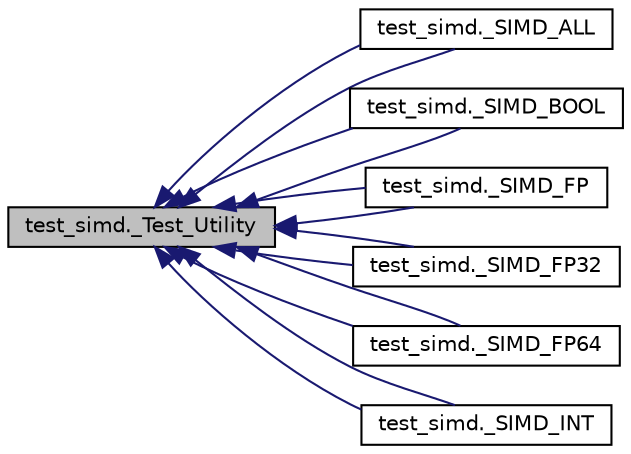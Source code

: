digraph "test_simd._Test_Utility"
{
 // LATEX_PDF_SIZE
  edge [fontname="Helvetica",fontsize="10",labelfontname="Helvetica",labelfontsize="10"];
  node [fontname="Helvetica",fontsize="10",shape=record];
  rankdir="LR";
  Node1 [label="test_simd._Test_Utility",height=0.2,width=0.4,color="black", fillcolor="grey75", style="filled", fontcolor="black",tooltip=" "];
  Node1 -> Node2 [dir="back",color="midnightblue",fontsize="10",style="solid",fontname="Helvetica"];
  Node2 [label="test_simd._SIMD_ALL",height=0.2,width=0.4,color="black", fillcolor="white", style="filled",URL="$classtest__simd_1_1__SIMD__ALL.html",tooltip=" "];
  Node1 -> Node2 [dir="back",color="midnightblue",fontsize="10",style="solid",fontname="Helvetica"];
  Node1 -> Node3 [dir="back",color="midnightblue",fontsize="10",style="solid",fontname="Helvetica"];
  Node3 [label="test_simd._SIMD_BOOL",height=0.2,width=0.4,color="black", fillcolor="white", style="filled",URL="$classtest__simd_1_1__SIMD__BOOL.html",tooltip=" "];
  Node1 -> Node3 [dir="back",color="midnightblue",fontsize="10",style="solid",fontname="Helvetica"];
  Node1 -> Node4 [dir="back",color="midnightblue",fontsize="10",style="solid",fontname="Helvetica"];
  Node4 [label="test_simd._SIMD_FP",height=0.2,width=0.4,color="black", fillcolor="white", style="filled",URL="$classtest__simd_1_1__SIMD__FP.html",tooltip=" "];
  Node1 -> Node4 [dir="back",color="midnightblue",fontsize="10",style="solid",fontname="Helvetica"];
  Node1 -> Node5 [dir="back",color="midnightblue",fontsize="10",style="solid",fontname="Helvetica"];
  Node5 [label="test_simd._SIMD_FP32",height=0.2,width=0.4,color="black", fillcolor="white", style="filled",URL="$classtest__simd_1_1__SIMD__FP32.html",tooltip=" "];
  Node1 -> Node5 [dir="back",color="midnightblue",fontsize="10",style="solid",fontname="Helvetica"];
  Node1 -> Node6 [dir="back",color="midnightblue",fontsize="10",style="solid",fontname="Helvetica"];
  Node6 [label="test_simd._SIMD_FP64",height=0.2,width=0.4,color="black", fillcolor="white", style="filled",URL="$classtest__simd_1_1__SIMD__FP64.html",tooltip=" "];
  Node1 -> Node6 [dir="back",color="midnightblue",fontsize="10",style="solid",fontname="Helvetica"];
  Node1 -> Node7 [dir="back",color="midnightblue",fontsize="10",style="solid",fontname="Helvetica"];
  Node7 [label="test_simd._SIMD_INT",height=0.2,width=0.4,color="black", fillcolor="white", style="filled",URL="$classtest__simd_1_1__SIMD__INT.html",tooltip=" "];
  Node1 -> Node7 [dir="back",color="midnightblue",fontsize="10",style="solid",fontname="Helvetica"];
}
